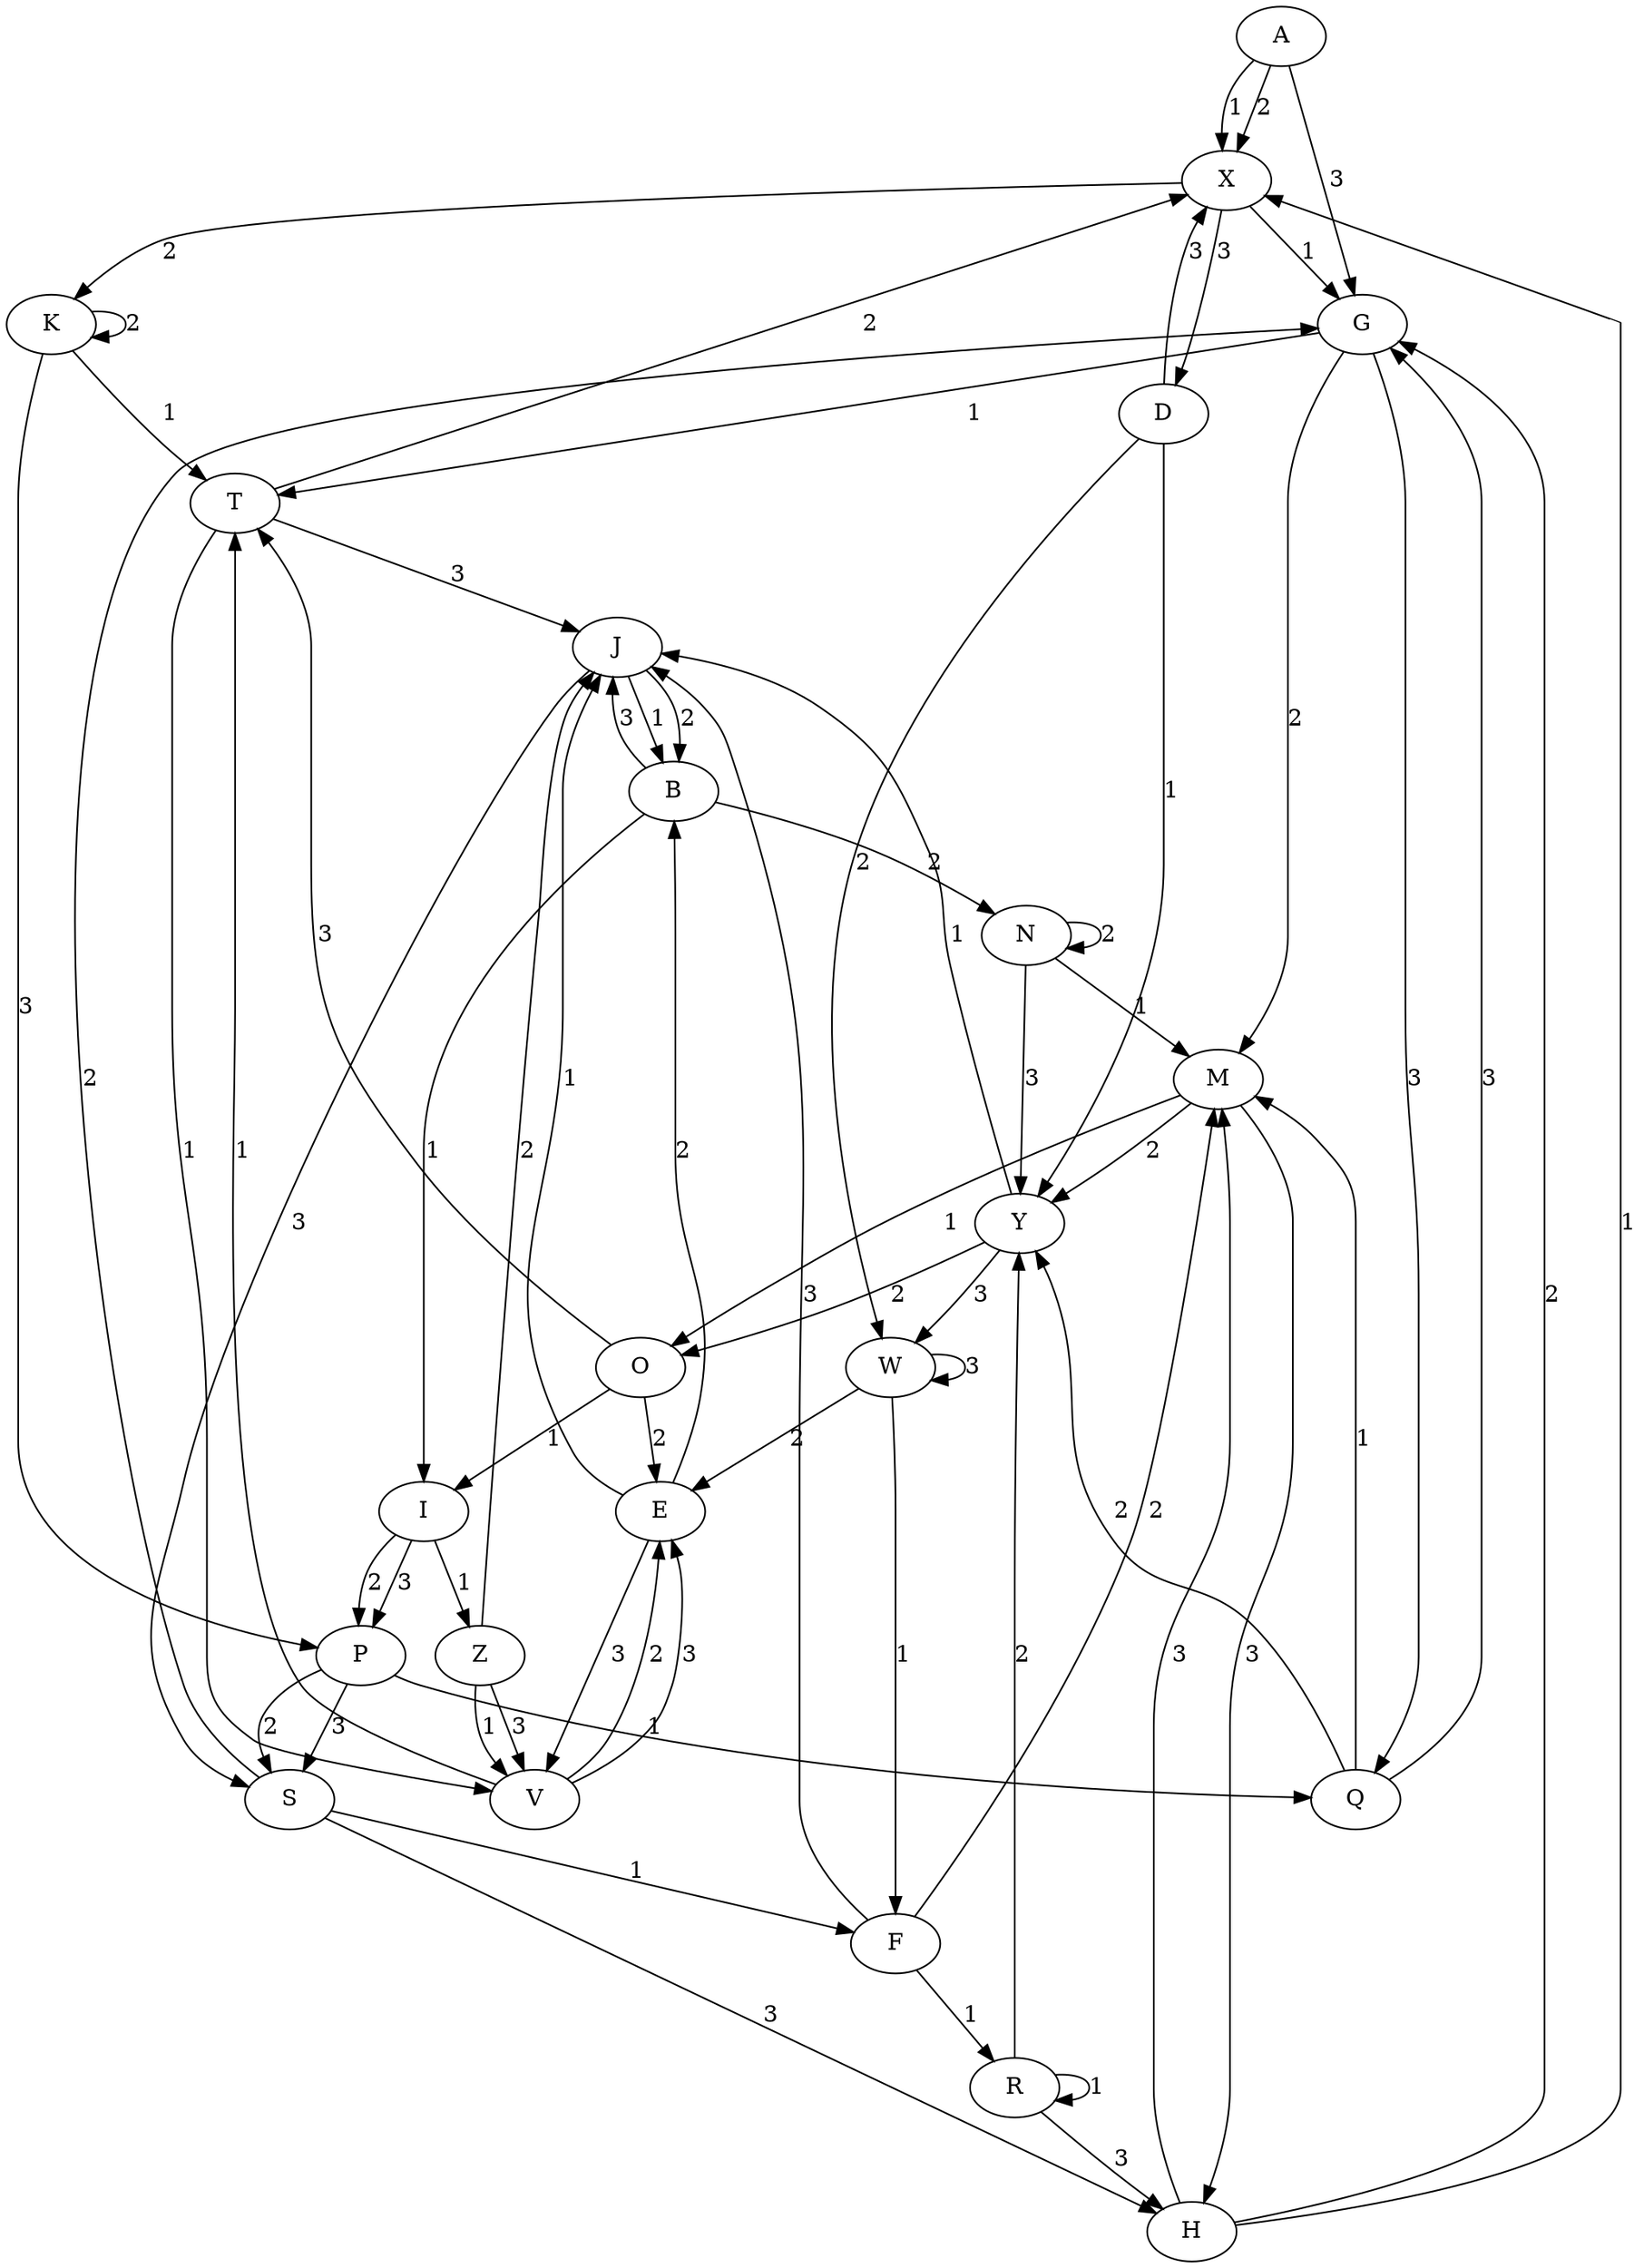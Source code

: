 digraph {
	A -> X [label=1]
	A -> X [label=2]
	A -> G [label=3]
	X -> G [label=1]
	X -> K [label=2]
	X -> D [label=3]
	G -> T [label=1]
	G -> M [label=2]
	G -> Q [label=3]
	T -> V [label=1]
	T -> X [label=2]
	T -> J [label=3]
	V -> T [label=1]
	V -> E [label=2]
	V -> E [label=3]
	E -> J [label=1]
	E -> B [label=2]
	E -> V [label=3]
	J -> B [label=1]
	J -> B [label=2]
	J -> S [label=3]
	B -> I [label=1]
	B -> N [label=2]
	B -> J [label=3]
	I -> Z [label=1]
	I -> P [label=2]
	I -> P [label=3]
	Z -> V [label=1]
	Z -> J [label=2]
	Z -> V [label=3]
	P -> Q [label=1]
	P -> S [label=2]
	P -> S [label=3]
	Q -> M [label=1]
	Q -> Y [label=2]
	Q -> G [label=3]
	M -> O [label=1]
	M -> Y [label=2]
	M -> H [label=3]
	O -> I [label=1]
	O -> E [label=2]
	O -> T [label=3]
	Y -> J [label=1]
	Y -> O [label=2]
	Y -> W [label=3]
	W -> F [label=1]
	W -> E [label=2]
	W -> W [label=3]
	F -> R [label=1]
	F -> M [label=2]
	F -> J [label=3]
	R -> R [label=1]
	R -> Y [label=2]
	R -> H [label=3]
	H -> X [label=1]
	H -> G [label=2]
	H -> M [label=3]
	S -> F [label=1]
	S -> G [label=2]
	S -> H [label=3]
	N -> M [label=1]
	N -> N [label=2]
	N -> Y [label=3]
	K -> T [label=1]
	K -> K [label=2]
	K -> P [label=3]
	D -> Y [label=1]
	D -> W [label=2]
	D -> X [label=3]
}
